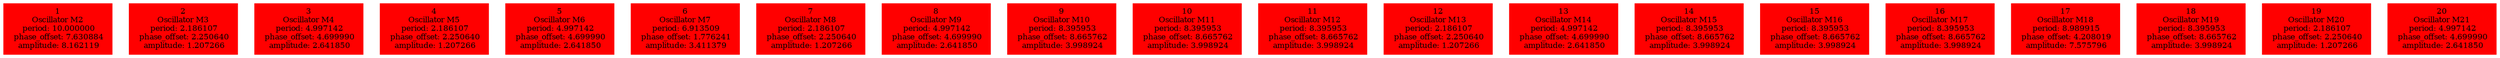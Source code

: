  digraph g{ forcelabels=true;
1 [label=<1<BR />Oscillator M2<BR /> period: 10.000000<BR /> phase_offset: 7.630884<BR /> amplitude: 8.162119>, shape=box,color=red,style=filled,fontsize=8];2 [label=<2<BR />Oscillator M3<BR /> period: 2.186107<BR /> phase_offset: 2.250640<BR /> amplitude: 1.207266>, shape=box,color=red,style=filled,fontsize=8];3 [label=<3<BR />Oscillator M4<BR /> period: 4.997142<BR /> phase_offset: 4.699990<BR /> amplitude: 2.641850>, shape=box,color=red,style=filled,fontsize=8];4 [label=<4<BR />Oscillator M5<BR /> period: 2.186107<BR /> phase_offset: 2.250640<BR /> amplitude: 1.207266>, shape=box,color=red,style=filled,fontsize=8];5 [label=<5<BR />Oscillator M6<BR /> period: 4.997142<BR /> phase_offset: 4.699990<BR /> amplitude: 2.641850>, shape=box,color=red,style=filled,fontsize=8];6 [label=<6<BR />Oscillator M7<BR /> period: 6.913509<BR /> phase_offset: 1.776241<BR /> amplitude: 3.411379>, shape=box,color=red,style=filled,fontsize=8];7 [label=<7<BR />Oscillator M8<BR /> period: 2.186107<BR /> phase_offset: 2.250640<BR /> amplitude: 1.207266>, shape=box,color=red,style=filled,fontsize=8];8 [label=<8<BR />Oscillator M9<BR /> period: 4.997142<BR /> phase_offset: 4.699990<BR /> amplitude: 2.641850>, shape=box,color=red,style=filled,fontsize=8];9 [label=<9<BR />Oscillator M10<BR /> period: 8.395953<BR /> phase_offset: 8.665762<BR /> amplitude: 3.998924>, shape=box,color=red,style=filled,fontsize=8];10 [label=<10<BR />Oscillator M11<BR /> period: 8.395953<BR /> phase_offset: 8.665762<BR /> amplitude: 3.998924>, shape=box,color=red,style=filled,fontsize=8];11 [label=<11<BR />Oscillator M12<BR /> period: 8.395953<BR /> phase_offset: 8.665762<BR /> amplitude: 3.998924>, shape=box,color=red,style=filled,fontsize=8];12 [label=<12<BR />Oscillator M13<BR /> period: 2.186107<BR /> phase_offset: 2.250640<BR /> amplitude: 1.207266>, shape=box,color=red,style=filled,fontsize=8];13 [label=<13<BR />Oscillator M14<BR /> period: 4.997142<BR /> phase_offset: 4.699990<BR /> amplitude: 2.641850>, shape=box,color=red,style=filled,fontsize=8];14 [label=<14<BR />Oscillator M15<BR /> period: 8.395953<BR /> phase_offset: 8.665762<BR /> amplitude: 3.998924>, shape=box,color=red,style=filled,fontsize=8];15 [label=<15<BR />Oscillator M16<BR /> period: 8.395953<BR /> phase_offset: 8.665762<BR /> amplitude: 3.998924>, shape=box,color=red,style=filled,fontsize=8];16 [label=<16<BR />Oscillator M17<BR /> period: 8.395953<BR /> phase_offset: 8.665762<BR /> amplitude: 3.998924>, shape=box,color=red,style=filled,fontsize=8];17 [label=<17<BR />Oscillator M18<BR /> period: 8.989915<BR /> phase_offset: 4.208019<BR /> amplitude: 7.575796>, shape=box,color=red,style=filled,fontsize=8];18 [label=<18<BR />Oscillator M19<BR /> period: 8.395953<BR /> phase_offset: 8.665762<BR /> amplitude: 3.998924>, shape=box,color=red,style=filled,fontsize=8];19 [label=<19<BR />Oscillator M20<BR /> period: 2.186107<BR /> phase_offset: 2.250640<BR /> amplitude: 1.207266>, shape=box,color=red,style=filled,fontsize=8];20 [label=<20<BR />Oscillator M21<BR /> period: 4.997142<BR /> phase_offset: 4.699990<BR /> amplitude: 2.641850>, shape=box,color=red,style=filled,fontsize=8]; }
